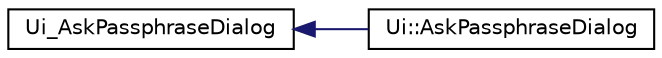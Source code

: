 digraph "Graphical Class Hierarchy"
{
 // LATEX_PDF_SIZE
  edge [fontname="Helvetica",fontsize="10",labelfontname="Helvetica",labelfontsize="10"];
  node [fontname="Helvetica",fontsize="10",shape=record];
  rankdir="LR";
  Node0 [label="Ui_AskPassphraseDialog",height=0.2,width=0.4,color="black", fillcolor="white", style="filled",URL="$class_ui___ask_passphrase_dialog.html",tooltip=" "];
  Node0 -> Node1 [dir="back",color="midnightblue",fontsize="10",style="solid",fontname="Helvetica"];
  Node1 [label="Ui::AskPassphraseDialog",height=0.2,width=0.4,color="black", fillcolor="white", style="filled",URL="$class_ui_1_1_ask_passphrase_dialog.html",tooltip=" "];
}
